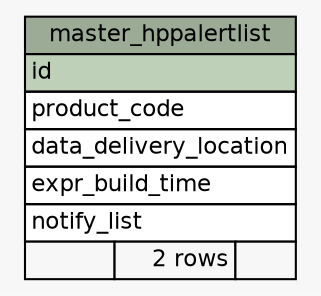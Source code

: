 // dot 2.2.1 on Windows 10 10.0
// SchemaSpy rev 590
digraph "master_hppalertlist" {
  graph [
    rankdir="RL"
    bgcolor="#f7f7f7"
    nodesep="0.18"
    ranksep="0.46"
    fontname="Helvetica"
    fontsize="11"
  ];
  node [
    fontname="Helvetica"
    fontsize="11"
    shape="plaintext"
  ];
  edge [
    arrowsize="0.8"
  ];
  "master_hppalertlist" [
    label=<
    <TABLE BORDER="0" CELLBORDER="1" CELLSPACING="0" BGCOLOR="#ffffff">
      <TR><TD COLSPAN="3" BGCOLOR="#9bab96" ALIGN="CENTER">master_hppalertlist</TD></TR>
      <TR><TD PORT="id" COLSPAN="3" BGCOLOR="#bed1b8" ALIGN="LEFT">id</TD></TR>
      <TR><TD PORT="product_code" COLSPAN="3" ALIGN="LEFT">product_code</TD></TR>
      <TR><TD PORT="data_delivery_location" COLSPAN="3" ALIGN="LEFT">data_delivery_location</TD></TR>
      <TR><TD PORT="expr_build_time" COLSPAN="3" ALIGN="LEFT">expr_build_time</TD></TR>
      <TR><TD PORT="notify_list" COLSPAN="3" ALIGN="LEFT">notify_list</TD></TR>
      <TR><TD ALIGN="LEFT" BGCOLOR="#f7f7f7">  </TD><TD ALIGN="RIGHT" BGCOLOR="#f7f7f7">2 rows</TD><TD ALIGN="RIGHT" BGCOLOR="#f7f7f7">  </TD></TR>
    </TABLE>>
    URL="tables/master_hppalertlist.html"
    tooltip="master_hppalertlist"
  ];
}
